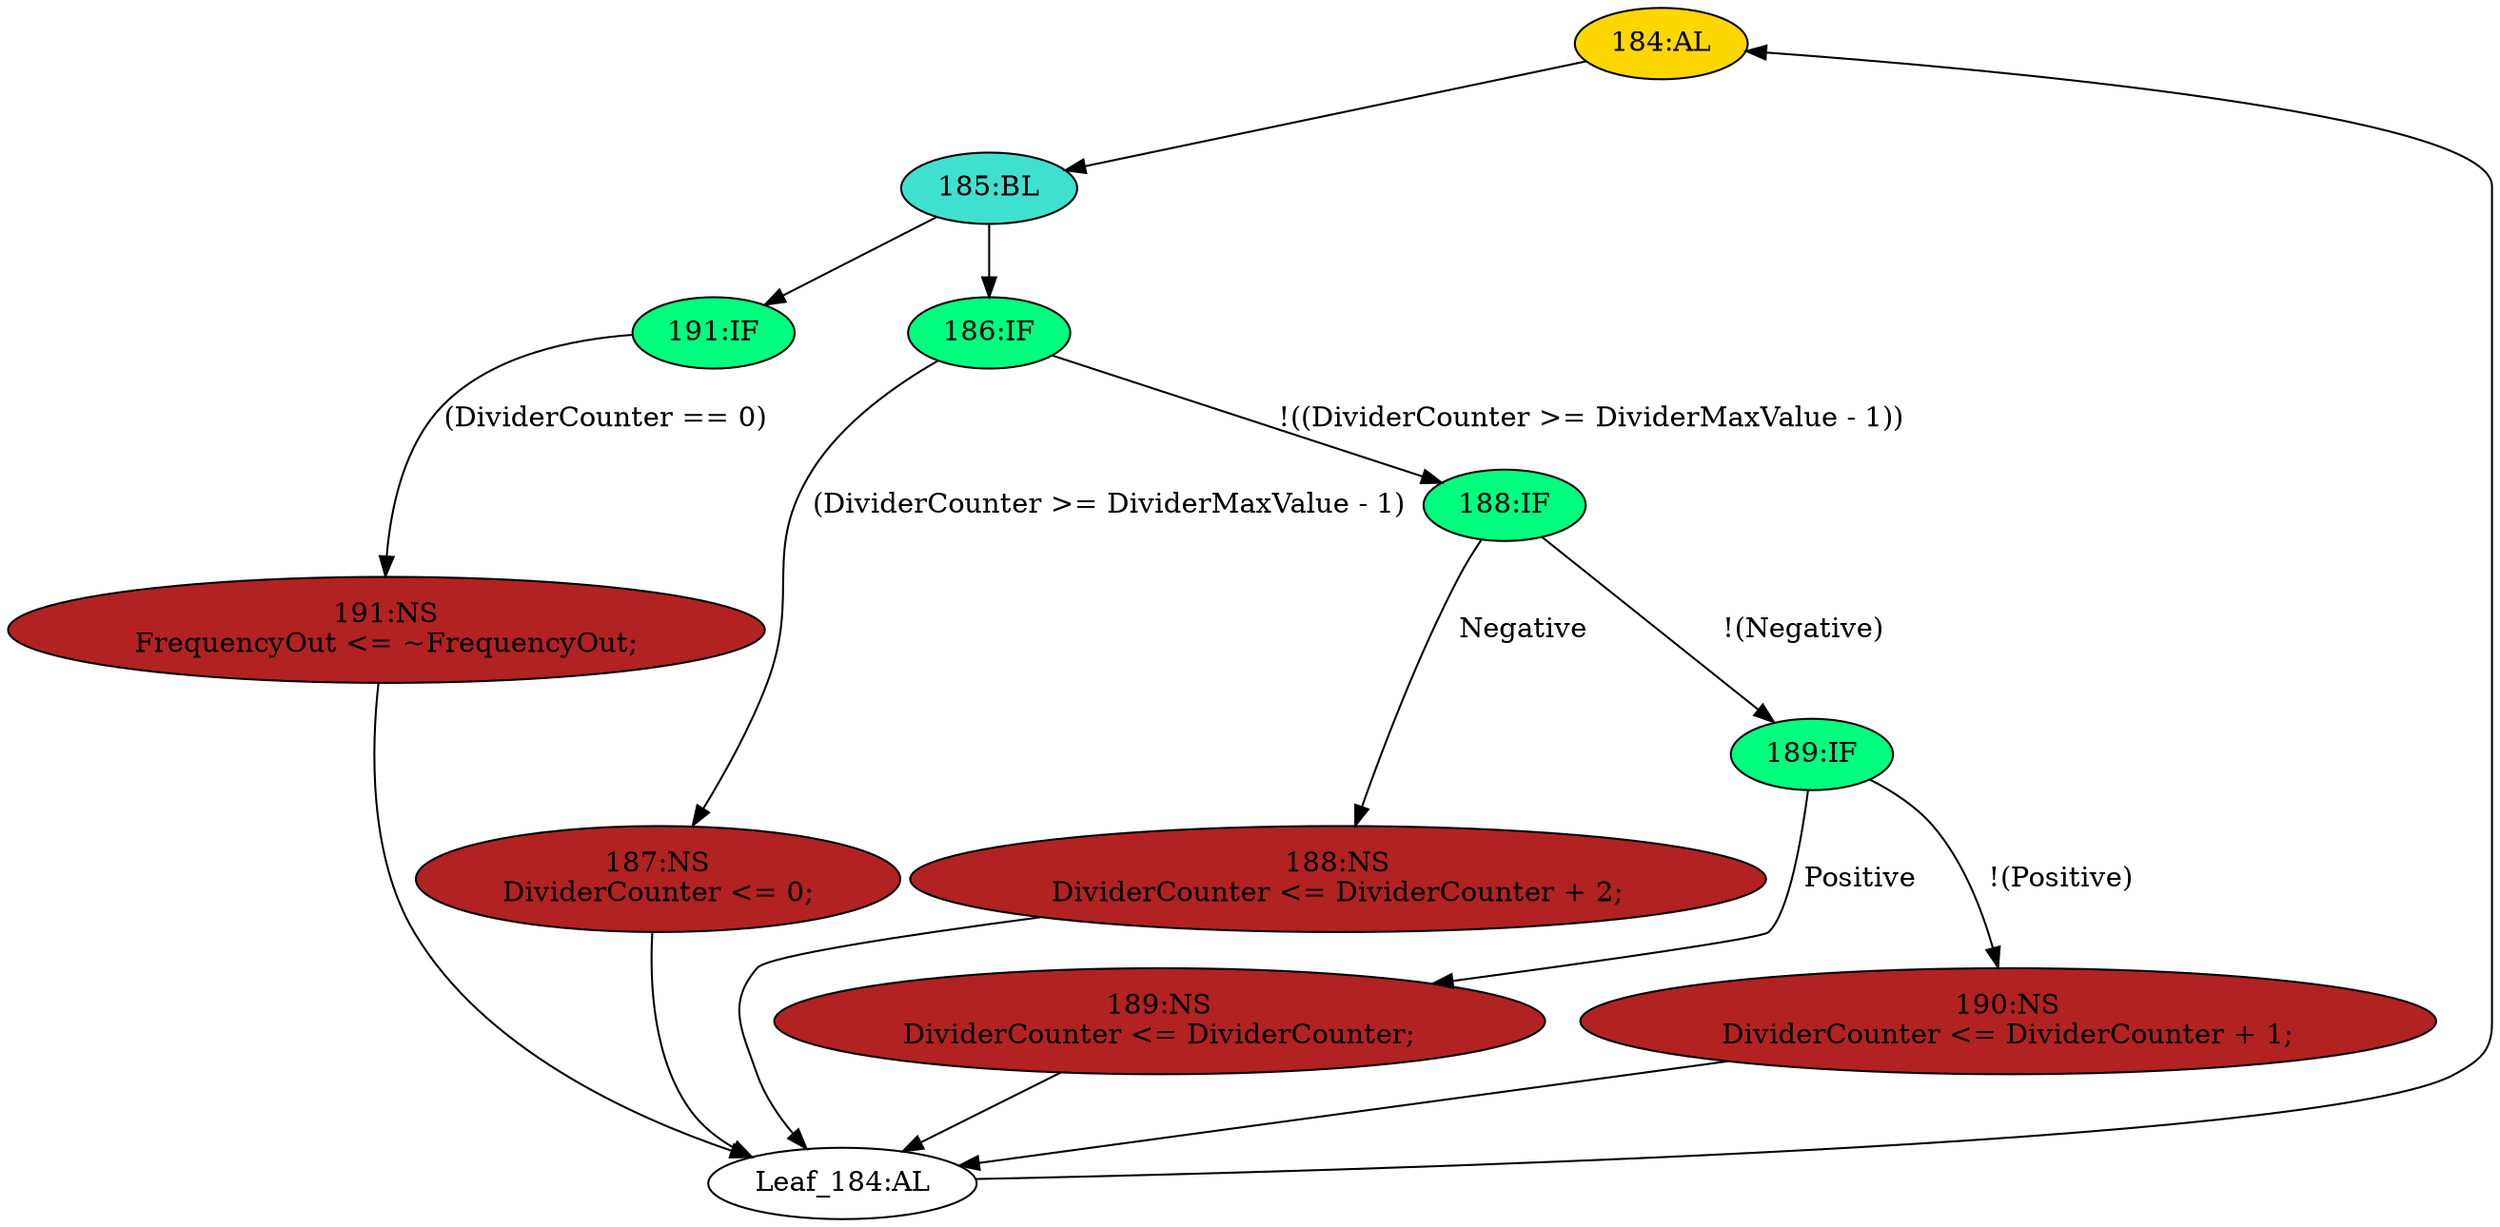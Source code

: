 strict digraph "compose( ,  )" {
	node [label="\N"];
	"184:AL"	 [ast="<pyverilog.vparser.ast.Always object at 0x7f12a5ec8390>",
		clk_sens=True,
		fillcolor=gold,
		label="184:AL",
		sens="['MainClock']",
		statements="[]",
		style=filled,
		typ=Always,
		use_var="['DividerMaxValue', 'FrequencyOut', 'DividerCounter', 'Negative', 'Positive']"];
	"185:BL"	 [ast="<pyverilog.vparser.ast.Block object at 0x7f12a5ec83d0>",
		fillcolor=turquoise,
		label="185:BL",
		statements="[]",
		style=filled,
		typ=Block];
	"184:AL" -> "185:BL"	 [cond="[]",
		lineno=None];
	"187:NS"	 [ast="<pyverilog.vparser.ast.NonblockingSubstitution object at 0x7f12a5ec8710>",
		fillcolor=firebrick,
		label="187:NS
DividerCounter <= 0;",
		statements="[<pyverilog.vparser.ast.NonblockingSubstitution object at 0x7f12a5ec8710>]",
		style=filled,
		typ=NonblockingSubstitution];
	"Leaf_184:AL"	 [def_var="['FrequencyOut', 'DividerCounter']",
		label="Leaf_184:AL"];
	"187:NS" -> "Leaf_184:AL"	 [cond="[]",
		lineno=None];
	"Leaf_184:AL" -> "184:AL";
	"189:NS"	 [ast="<pyverilog.vparser.ast.NonblockingSubstitution object at 0x7f12a5ec8d90>",
		fillcolor=firebrick,
		label="189:NS
DividerCounter <= DividerCounter;",
		statements="[<pyverilog.vparser.ast.NonblockingSubstitution object at 0x7f12a5ec8d90>]",
		style=filled,
		typ=NonblockingSubstitution];
	"189:NS" -> "Leaf_184:AL"	 [cond="[]",
		lineno=None];
	"191:IF"	 [ast="<pyverilog.vparser.ast.IfStatement object at 0x7f12a5ec8e10>",
		fillcolor=springgreen,
		label="191:IF",
		statements="[]",
		style=filled,
		typ=IfStatement];
	"185:BL" -> "191:IF"	 [cond="[]",
		lineno=None];
	"186:IF"	 [ast="<pyverilog.vparser.ast.IfStatement object at 0x7f12a5ec86d0>",
		fillcolor=springgreen,
		label="186:IF",
		statements="[]",
		style=filled,
		typ=IfStatement];
	"185:BL" -> "186:IF"	 [cond="[]",
		lineno=None];
	"188:NS"	 [ast="<pyverilog.vparser.ast.NonblockingSubstitution object at 0x7f12a5ec8a90>",
		fillcolor=firebrick,
		label="188:NS
DividerCounter <= DividerCounter + 2;",
		statements="[<pyverilog.vparser.ast.NonblockingSubstitution object at 0x7f12a5ec8a90>]",
		style=filled,
		typ=NonblockingSubstitution];
	"188:NS" -> "Leaf_184:AL"	 [cond="[]",
		lineno=None];
	"191:NS"	 [ast="<pyverilog.vparser.ast.NonblockingSubstitution object at 0x7f12a5ec41d0>",
		fillcolor=firebrick,
		label="191:NS
FrequencyOut <= ~FrequencyOut;",
		statements="[<pyverilog.vparser.ast.NonblockingSubstitution object at 0x7f12a5ec41d0>]",
		style=filled,
		typ=NonblockingSubstitution];
	"191:IF" -> "191:NS"	 [cond="['DividerCounter']",
		label="(DividerCounter == 0)",
		lineno=191];
	"188:IF"	 [ast="<pyverilog.vparser.ast.IfStatement object at 0x7f12a5ec8a50>",
		fillcolor=springgreen,
		label="188:IF",
		statements="[]",
		style=filled,
		typ=IfStatement];
	"188:IF" -> "188:NS"	 [cond="['Negative']",
		label=Negative,
		lineno=188];
	"189:IF"	 [ast="<pyverilog.vparser.ast.IfStatement object at 0x7f12a5ec8e50>",
		fillcolor=springgreen,
		label="189:IF",
		statements="[]",
		style=filled,
		typ=IfStatement];
	"188:IF" -> "189:IF"	 [cond="['Negative']",
		label="!(Negative)",
		lineno=188];
	"190:NS"	 [ast="<pyverilog.vparser.ast.NonblockingSubstitution object at 0x7f12a5ec4050>",
		fillcolor=firebrick,
		label="190:NS
DividerCounter <= DividerCounter + 1;",
		statements="[<pyverilog.vparser.ast.NonblockingSubstitution object at 0x7f12a5ec4050>]",
		style=filled,
		typ=NonblockingSubstitution];
	"190:NS" -> "Leaf_184:AL"	 [cond="[]",
		lineno=None];
	"191:NS" -> "Leaf_184:AL"	 [cond="[]",
		lineno=None];
	"186:IF" -> "187:NS"	 [cond="['DividerCounter', 'DividerMaxValue']",
		label="(DividerCounter >= DividerMaxValue - 1)",
		lineno=186];
	"186:IF" -> "188:IF"	 [cond="['DividerCounter', 'DividerMaxValue']",
		label="!((DividerCounter >= DividerMaxValue - 1))",
		lineno=186];
	"189:IF" -> "189:NS"	 [cond="['Positive']",
		label=Positive,
		lineno=189];
	"189:IF" -> "190:NS"	 [cond="['Positive']",
		label="!(Positive)",
		lineno=189];
}
